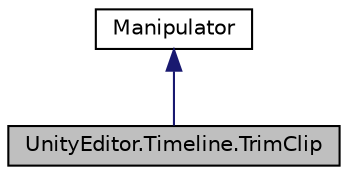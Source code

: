 digraph "UnityEditor.Timeline.TrimClip"
{
 // LATEX_PDF_SIZE
  edge [fontname="Helvetica",fontsize="10",labelfontname="Helvetica",labelfontsize="10"];
  node [fontname="Helvetica",fontsize="10",shape=record];
  Node1 [label="UnityEditor.Timeline.TrimClip",height=0.2,width=0.4,color="black", fillcolor="grey75", style="filled", fontcolor="black",tooltip=" "];
  Node2 -> Node1 [dir="back",color="midnightblue",fontsize="10",style="solid",fontname="Helvetica"];
  Node2 [label="Manipulator",height=0.2,width=0.4,color="black", fillcolor="white", style="filled",URL="$class_unity_editor_1_1_timeline_1_1_manipulator.html",tooltip=" "];
}
